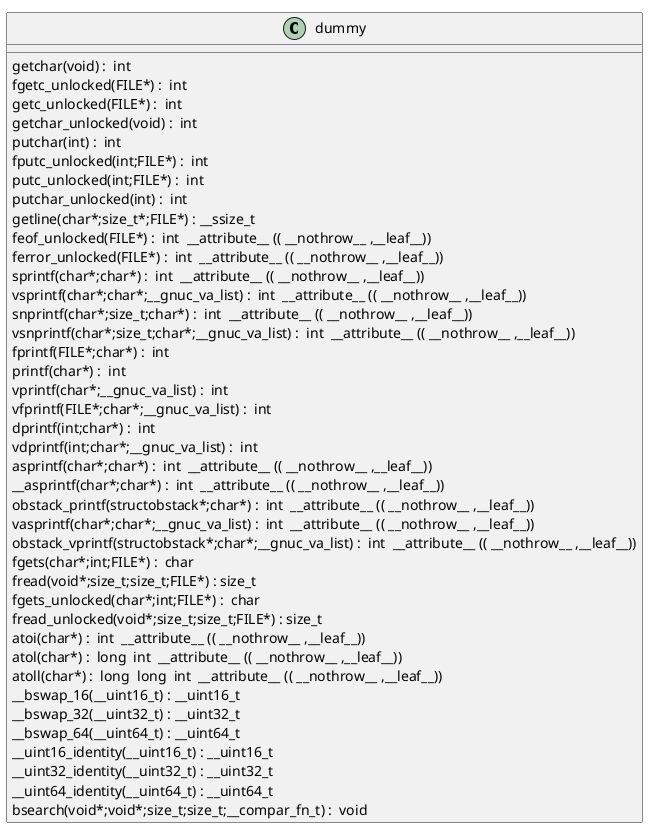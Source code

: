 @startuml
!pragma layout smetana
class dummy {
getchar(void) :  int  [[[./../../.././qc/crypto/bio/bss_dgram.c.html#898]]]
fgetc_unlocked(FILE*) :  int  [[[./../../.././qc/crypto/bio/bss_dgram.c.html#907]]]
getc_unlocked(FILE*) :  int  [[[./../../.././qc/crypto/bio/bss_dgram.c.html#917]]]
getchar_unlocked(void) :  int  [[[./../../.././qc/crypto/bio/bss_dgram.c.html#924]]]
putchar(int) :  int  [[[./../../.././qc/crypto/bio/bss_dgram.c.html#933]]]
fputc_unlocked(int;FILE*) :  int  [[[./../../.././qc/crypto/bio/bss_dgram.c.html#942]]]
putc_unlocked(int;FILE*) :  int  [[[./../../.././qc/crypto/bio/bss_dgram.c.html#952]]]
putchar_unlocked(int) :  int  [[[./../../.././qc/crypto/bio/bss_dgram.c.html#959]]]
getline(char*;size_t*;FILE*) : __ssize_t [[[./../../.././qc/crypto/bio/bss_dgram.c.html#969]]]
feof_unlocked(FILE*) :  int  __attribute__ (( __nothrow__ ,__leaf__)) [[[./../../.././qc/crypto/bio/bss_dgram.c.html#979]]]
ferror_unlocked(FILE*) :  int  __attribute__ (( __nothrow__ ,__leaf__)) [[[./../../.././qc/crypto/bio/bss_dgram.c.html#986]]]
sprintf(char*;char*) :  int  __attribute__ (( __nothrow__ ,__leaf__)) [[[./../../.././qc/crypto/bio/bss_dgram.c.html#1005]]]
vsprintf(char*;char*;__gnuc_va_list) :  int  __attribute__ (( __nothrow__ ,__leaf__)) [[[./../../.././qc/crypto/bio/bss_dgram.c.html#1018]]]
snprintf(char*;size_t;char*) :  int  __attribute__ (( __nothrow__ ,__leaf__)) [[[./../../.././qc/crypto/bio/bss_dgram.c.html#1037]]]
vsnprintf(char*;size_t;char*;__gnuc_va_list) :  int  __attribute__ (( __nothrow__ ,__leaf__)) [[[./../../.././qc/crypto/bio/bss_dgram.c.html#1051]]]
fprintf(FILE*;char*) :  int  [[[./../../.././qc/crypto/bio/bss_dgram.c.html#1072]]]
printf(char*) :  int  [[[./../../.././qc/crypto/bio/bss_dgram.c.html#1079]]]
vprintf(char*;__gnuc_va_list) :  int  [[[./../../.././qc/crypto/bio/bss_dgram.c.html#1091]]]
vfprintf(FILE*;char*;__gnuc_va_list) :  int  [[[./../../.././qc/crypto/bio/bss_dgram.c.html#1101]]]
dprintf(int;char*) :  int  [[[./../../.././qc/crypto/bio/bss_dgram.c.html#1116]]]
vdprintf(int;char*;__gnuc_va_list) :  int  [[[./../../.././qc/crypto/bio/bss_dgram.c.html#1127]]]
asprintf(char*;char*) :  int  __attribute__ (( __nothrow__ ,__leaf__)) [[[./../../.././qc/crypto/bio/bss_dgram.c.html#1153]]]
__asprintf(char*;char*) :  int  __attribute__ (( __nothrow__ ,__leaf__)) [[[./../../.././qc/crypto/bio/bss_dgram.c.html#1160]]]
obstack_printf(structobstack*;char*) :  int  __attribute__ (( __nothrow__ ,__leaf__)) [[[./../../.././qc/crypto/bio/bss_dgram.c.html#1168]]]
vasprintf(char*;char*;__gnuc_va_list) :  int  __attribute__ (( __nothrow__ ,__leaf__)) [[[./../../.././qc/crypto/bio/bss_dgram.c.html#1176]]]
obstack_vprintf(structobstack*;char*;__gnuc_va_list) :  int  __attribute__ (( __nothrow__ ,__leaf__)) [[[./../../.././qc/crypto/bio/bss_dgram.c.html#1183]]]
fgets(char*;int;FILE*) :  char  [[[./../../.././qc/crypto/bio/bss_dgram.c.html#1204]]]
fread(void*;size_t;size_t;FILE*) : size_t [[[./../../.././qc/crypto/bio/bss_dgram.c.html#1230]]]
fgets_unlocked(char*;int;FILE*) :  char  [[[./../../.././qc/crypto/bio/bss_dgram.c.html#1256]]]
fread_unlocked(void*;size_t;size_t;FILE*) : size_t [[[./../../.././qc/crypto/bio/bss_dgram.c.html#1285]]]
atoi(char*) :  int  __attribute__ (( __nothrow__ ,__leaf__)) [[[./../../.././qc/crypto/bio/bss_dgram.c.html#1872]]]
atol(char*) :  long  int  __attribute__ (( __nothrow__ ,__leaf__)) [[[./../../.././qc/crypto/bio/bss_dgram.c.html#1877]]]
atoll(char*) :  long  long  int  __attribute__ (( __nothrow__ ,__leaf__)) [[[./../../.././qc/crypto/bio/bss_dgram.c.html#1884]]]
__bswap_16(__uint16_t) : __uint16_t [[[./../../.././qc/crypto/bio/bss_dgram.c.html#2053]]]
__bswap_32(__uint32_t) : __uint32_t [[[./../../.././qc/crypto/bio/bss_dgram.c.html#2068]]]
__bswap_64(__uint64_t) : __uint64_t [[[./../../.././qc/crypto/bio/bss_dgram.c.html#2078]]]
__uint16_identity(__uint16_t) : __uint16_t [[[./../../.././qc/crypto/bio/bss_dgram.c.html#2090]]]
__uint32_identity(__uint32_t) : __uint32_t [[[./../../.././qc/crypto/bio/bss_dgram.c.html#2096]]]
__uint64_identity(__uint64_t) : __uint64_t [[[./../../.././qc/crypto/bio/bss_dgram.c.html#2102]]]
bsearch(void*;void*;size_t;size_t;__compar_fn_t) :  void  [[[./../../.././qc/crypto/bio/bss_dgram.c.html#2814]]]
} 
@enduml
